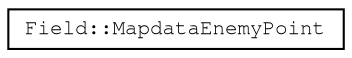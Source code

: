digraph "Graphical Class Hierarchy"
{
 // LATEX_PDF_SIZE
  edge [fontname="FreeMono",fontsize="10",labelfontname="FreeMono",labelfontsize="10"];
  node [fontname="FreeMono",fontsize="10",shape=record];
  rankdir="LR";
  Node0 [label="Field::MapdataEnemyPoint",height=0.2,width=0.4,color="black", fillcolor="white", style="filled",URL="$struct_field_1_1_mapdata_enemy_point.html",tooltip=" "];
}
